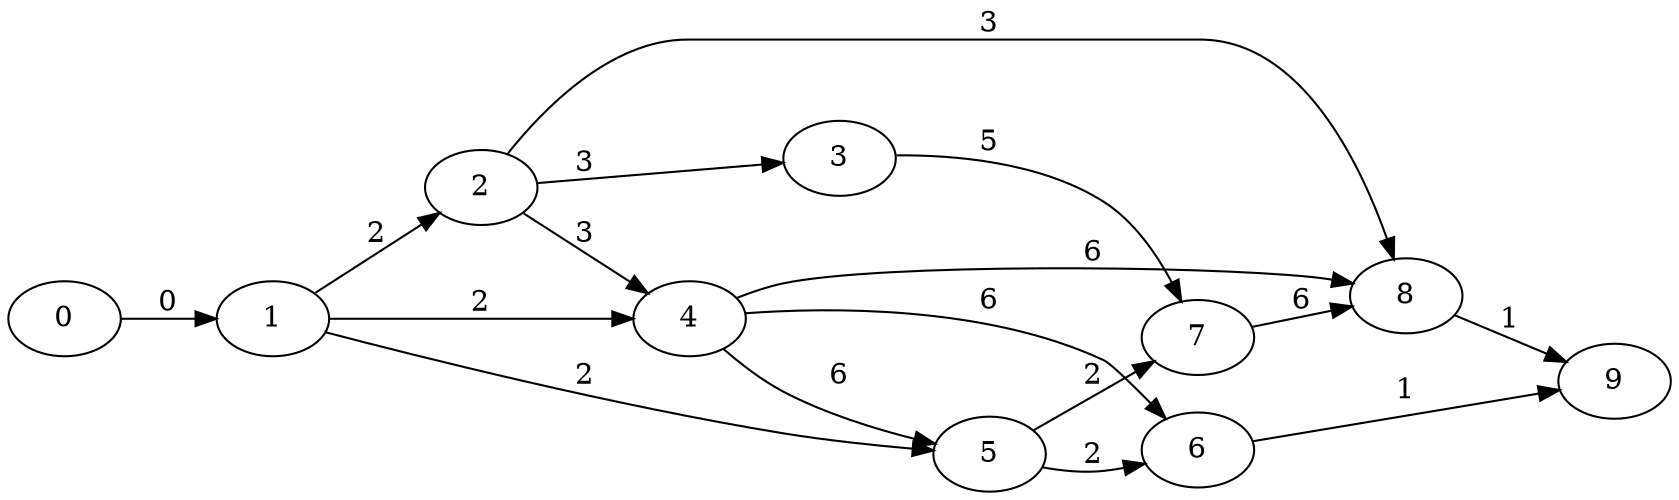 digraph { rankdir=LR
    "1" -> "2" [label="2" ]
    "1" -> "4" [label="2" ]
    "1" -> "5" [label="2" ]
    "2" -> "3" [label="3" ]
    "2" -> "4" [label="3" ]
    "2" -> "8" [label="3" ]
    "3" -> "7" [label="5" ]
    "4" -> "5" [label="6" ]
    "4" -> "6" [label="6" ]
    "4" -> "8" [label="6" ]
    "5" -> "6" [label="2" ]
    "5" -> "7" [label="2" ]
    "6" -> "9" [label="1" ]
    "7" -> "8" [label="6" ]
    "8" -> "9" [label="1" ]
    "0" -> "1" [label="0" ]
}
